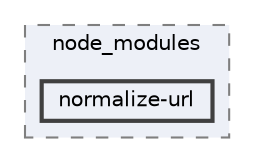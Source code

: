 digraph "pkiclassroomrescheduler/src/main/frontend/node_modules/normalize-url"
{
 // LATEX_PDF_SIZE
  bgcolor="transparent";
  edge [fontname=Helvetica,fontsize=10,labelfontname=Helvetica,labelfontsize=10];
  node [fontname=Helvetica,fontsize=10,shape=box,height=0.2,width=0.4];
  compound=true
  subgraph clusterdir_72953eda66ccb3a2722c28e1c3e6c23b {
    graph [ bgcolor="#edf0f7", pencolor="grey50", label="node_modules", fontname=Helvetica,fontsize=10 style="filled,dashed", URL="dir_72953eda66ccb3a2722c28e1c3e6c23b.html",tooltip=""]
  dir_0a163025a32133cfa3ea095cda081fc3 [label="normalize-url", fillcolor="#edf0f7", color="grey25", style="filled,bold", URL="dir_0a163025a32133cfa3ea095cda081fc3.html",tooltip=""];
  }
}
